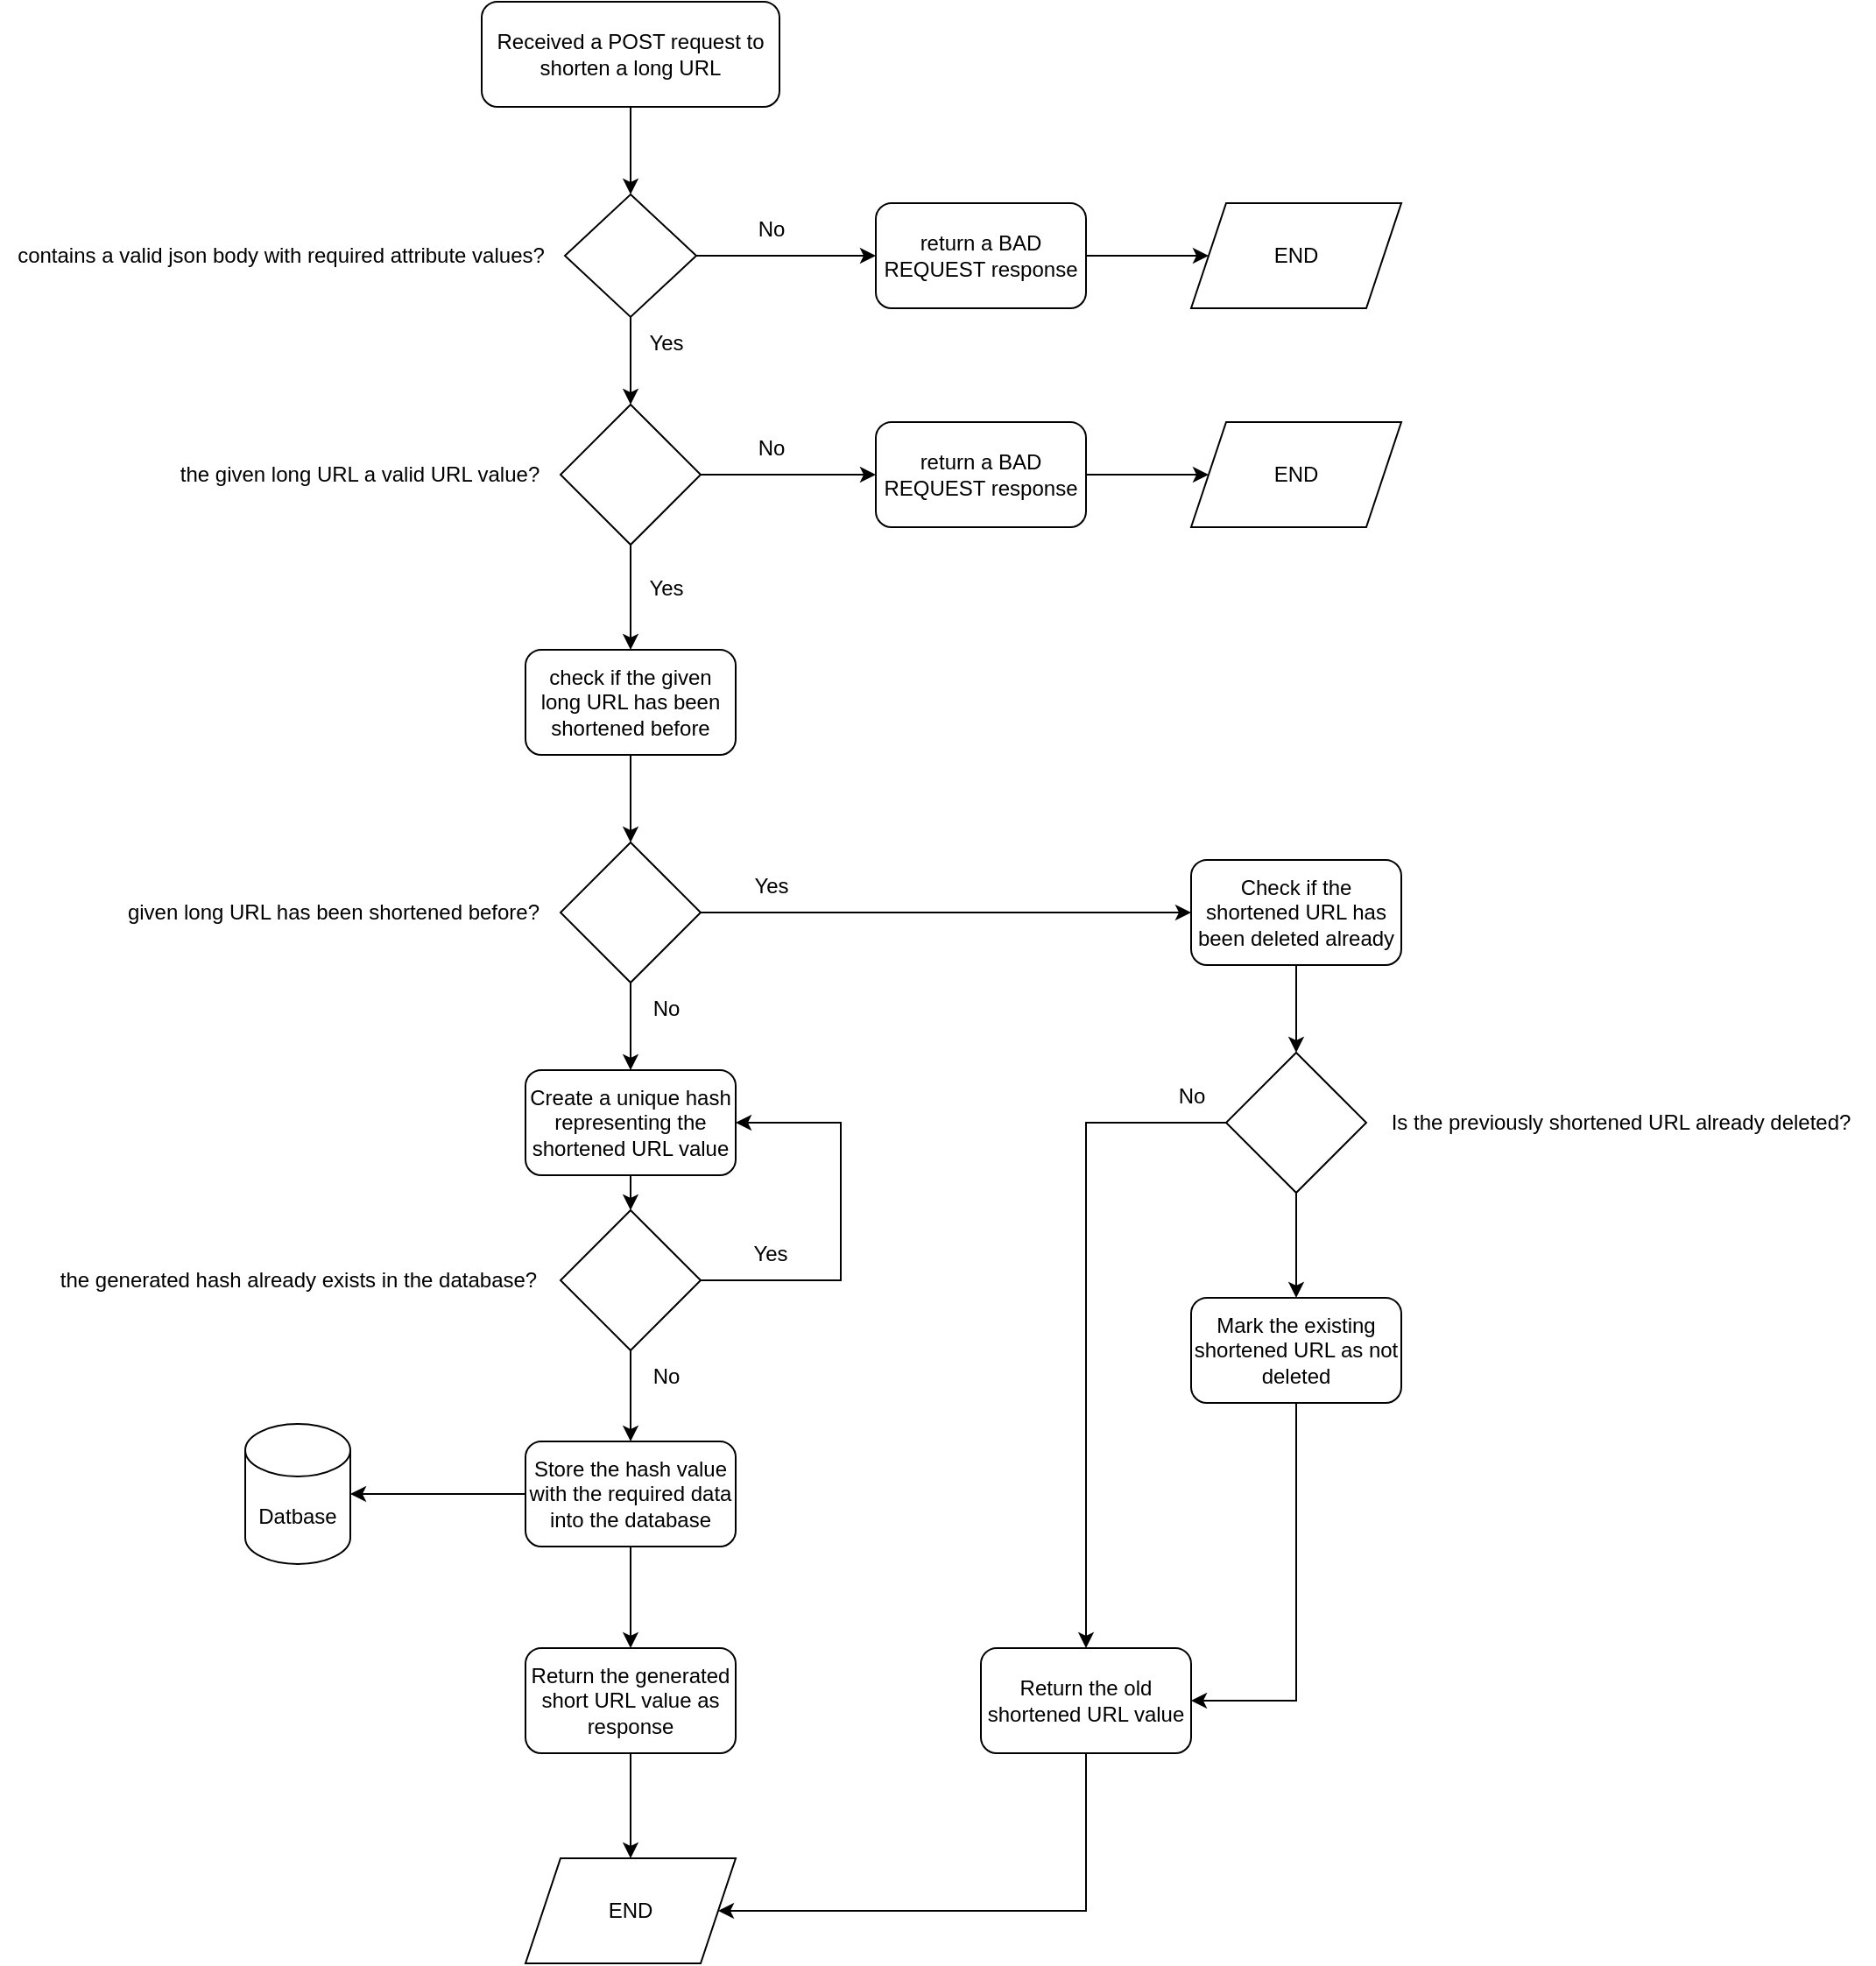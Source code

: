 <mxfile version="24.2.0" type="device">
  <diagram id="C5RBs43oDa-KdzZeNtuy" name="Shorten a Long URL">
    <mxGraphModel dx="954" dy="624" grid="1" gridSize="10" guides="1" tooltips="1" connect="1" arrows="1" fold="1" page="1" pageScale="1" pageWidth="827" pageHeight="1169" math="0" shadow="0">
      <root>
        <mxCell id="WIyWlLk6GJQsqaUBKTNV-0" />
        <mxCell id="WIyWlLk6GJQsqaUBKTNV-1" parent="WIyWlLk6GJQsqaUBKTNV-0" />
        <mxCell id="Q6O5rfnFJkBmu7KDqVBA-3" style="edgeStyle=orthogonalEdgeStyle;rounded=0;orthogonalLoop=1;jettySize=auto;html=1;exitX=0.5;exitY=1;exitDx=0;exitDy=0;entryX=0.5;entryY=0;entryDx=0;entryDy=0;" parent="WIyWlLk6GJQsqaUBKTNV-1" source="Q6O5rfnFJkBmu7KDqVBA-1" target="Q6O5rfnFJkBmu7KDqVBA-2" edge="1">
          <mxGeometry relative="1" as="geometry" />
        </mxCell>
        <mxCell id="Q6O5rfnFJkBmu7KDqVBA-1" value="Received a POST request to shorten a long URL" style="rounded=1;whiteSpace=wrap;html=1;" parent="WIyWlLk6GJQsqaUBKTNV-1" vertex="1">
          <mxGeometry x="275" y="40" width="170" height="60" as="geometry" />
        </mxCell>
        <mxCell id="Q6O5rfnFJkBmu7KDqVBA-7" style="edgeStyle=orthogonalEdgeStyle;rounded=0;orthogonalLoop=1;jettySize=auto;html=1;exitX=1;exitY=0.5;exitDx=0;exitDy=0;" parent="WIyWlLk6GJQsqaUBKTNV-1" source="Q6O5rfnFJkBmu7KDqVBA-2" target="Q6O5rfnFJkBmu7KDqVBA-6" edge="1">
          <mxGeometry relative="1" as="geometry" />
        </mxCell>
        <mxCell id="Q6O5rfnFJkBmu7KDqVBA-15" style="edgeStyle=orthogonalEdgeStyle;rounded=0;orthogonalLoop=1;jettySize=auto;html=1;exitX=0.5;exitY=1;exitDx=0;exitDy=0;entryX=0.5;entryY=0;entryDx=0;entryDy=0;" parent="WIyWlLk6GJQsqaUBKTNV-1" source="Q6O5rfnFJkBmu7KDqVBA-2" target="Q6O5rfnFJkBmu7KDqVBA-14" edge="1">
          <mxGeometry relative="1" as="geometry" />
        </mxCell>
        <mxCell id="Q6O5rfnFJkBmu7KDqVBA-2" value="" style="rhombus;whiteSpace=wrap;html=1;" parent="WIyWlLk6GJQsqaUBKTNV-1" vertex="1">
          <mxGeometry x="322.5" y="150" width="75" height="70" as="geometry" />
        </mxCell>
        <mxCell id="Q6O5rfnFJkBmu7KDqVBA-5" value="contains a valid json body with required attribute values?" style="text;html=1;align=center;verticalAlign=middle;resizable=0;points=[];autosize=1;strokeColor=none;fillColor=none;" parent="WIyWlLk6GJQsqaUBKTNV-1" vertex="1">
          <mxGeometry y="170" width="320" height="30" as="geometry" />
        </mxCell>
        <mxCell id="Q6O5rfnFJkBmu7KDqVBA-10" style="edgeStyle=orthogonalEdgeStyle;rounded=0;orthogonalLoop=1;jettySize=auto;html=1;exitX=1;exitY=0.5;exitDx=0;exitDy=0;" parent="WIyWlLk6GJQsqaUBKTNV-1" source="Q6O5rfnFJkBmu7KDqVBA-6" target="Q6O5rfnFJkBmu7KDqVBA-9" edge="1">
          <mxGeometry relative="1" as="geometry" />
        </mxCell>
        <mxCell id="Q6O5rfnFJkBmu7KDqVBA-6" value="return a BAD REQUEST response" style="rounded=1;whiteSpace=wrap;html=1;" parent="WIyWlLk6GJQsqaUBKTNV-1" vertex="1">
          <mxGeometry x="500" y="155" width="120" height="60" as="geometry" />
        </mxCell>
        <mxCell id="Q6O5rfnFJkBmu7KDqVBA-8" value="No" style="text;html=1;align=center;verticalAlign=middle;resizable=0;points=[];autosize=1;strokeColor=none;fillColor=none;" parent="WIyWlLk6GJQsqaUBKTNV-1" vertex="1">
          <mxGeometry x="420" y="155" width="40" height="30" as="geometry" />
        </mxCell>
        <mxCell id="Q6O5rfnFJkBmu7KDqVBA-9" value="END" style="shape=parallelogram;perimeter=parallelogramPerimeter;whiteSpace=wrap;html=1;fixedSize=1;" parent="WIyWlLk6GJQsqaUBKTNV-1" vertex="1">
          <mxGeometry x="680" y="155" width="120" height="60" as="geometry" />
        </mxCell>
        <mxCell id="Q6O5rfnFJkBmu7KDqVBA-13" value="Yes" style="text;html=1;align=center;verticalAlign=middle;resizable=0;points=[];autosize=1;strokeColor=none;fillColor=none;" parent="WIyWlLk6GJQsqaUBKTNV-1" vertex="1">
          <mxGeometry x="360" y="220" width="40" height="30" as="geometry" />
        </mxCell>
        <mxCell id="Q6O5rfnFJkBmu7KDqVBA-21" style="edgeStyle=orthogonalEdgeStyle;rounded=0;orthogonalLoop=1;jettySize=auto;html=1;exitX=1;exitY=0.5;exitDx=0;exitDy=0;entryX=0;entryY=0.5;entryDx=0;entryDy=0;" parent="WIyWlLk6GJQsqaUBKTNV-1" source="Q6O5rfnFJkBmu7KDqVBA-14" target="Q6O5rfnFJkBmu7KDqVBA-18" edge="1">
          <mxGeometry relative="1" as="geometry" />
        </mxCell>
        <mxCell id="Q6O5rfnFJkBmu7KDqVBA-23" style="edgeStyle=orthogonalEdgeStyle;rounded=0;orthogonalLoop=1;jettySize=auto;html=1;exitX=0.5;exitY=1;exitDx=0;exitDy=0;entryX=0.5;entryY=0;entryDx=0;entryDy=0;" parent="WIyWlLk6GJQsqaUBKTNV-1" source="Q6O5rfnFJkBmu7KDqVBA-14" target="Q6O5rfnFJkBmu7KDqVBA-22" edge="1">
          <mxGeometry relative="1" as="geometry" />
        </mxCell>
        <mxCell id="Q6O5rfnFJkBmu7KDqVBA-14" value="" style="rhombus;whiteSpace=wrap;html=1;" parent="WIyWlLk6GJQsqaUBKTNV-1" vertex="1">
          <mxGeometry x="320" y="270" width="80" height="80" as="geometry" />
        </mxCell>
        <mxCell id="Q6O5rfnFJkBmu7KDqVBA-16" value="&lt;div&gt;the given long URL a valid URL value?&lt;br&gt;&lt;/div&gt;" style="text;html=1;align=center;verticalAlign=middle;resizable=0;points=[];autosize=1;strokeColor=none;fillColor=none;" parent="WIyWlLk6GJQsqaUBKTNV-1" vertex="1">
          <mxGeometry x="90" y="295" width="230" height="30" as="geometry" />
        </mxCell>
        <mxCell id="Q6O5rfnFJkBmu7KDqVBA-17" style="edgeStyle=orthogonalEdgeStyle;rounded=0;orthogonalLoop=1;jettySize=auto;html=1;exitX=1;exitY=0.5;exitDx=0;exitDy=0;" parent="WIyWlLk6GJQsqaUBKTNV-1" source="Q6O5rfnFJkBmu7KDqVBA-18" target="Q6O5rfnFJkBmu7KDqVBA-20" edge="1">
          <mxGeometry relative="1" as="geometry" />
        </mxCell>
        <mxCell id="Q6O5rfnFJkBmu7KDqVBA-18" value="return a BAD REQUEST response" style="rounded=1;whiteSpace=wrap;html=1;" parent="WIyWlLk6GJQsqaUBKTNV-1" vertex="1">
          <mxGeometry x="500" y="280" width="120" height="60" as="geometry" />
        </mxCell>
        <mxCell id="Q6O5rfnFJkBmu7KDqVBA-19" value="No" style="text;html=1;align=center;verticalAlign=middle;resizable=0;points=[];autosize=1;strokeColor=none;fillColor=none;" parent="WIyWlLk6GJQsqaUBKTNV-1" vertex="1">
          <mxGeometry x="420" y="280" width="40" height="30" as="geometry" />
        </mxCell>
        <mxCell id="Q6O5rfnFJkBmu7KDqVBA-20" value="END" style="shape=parallelogram;perimeter=parallelogramPerimeter;whiteSpace=wrap;html=1;fixedSize=1;" parent="WIyWlLk6GJQsqaUBKTNV-1" vertex="1">
          <mxGeometry x="680" y="280" width="120" height="60" as="geometry" />
        </mxCell>
        <mxCell id="Q6O5rfnFJkBmu7KDqVBA-26" style="edgeStyle=orthogonalEdgeStyle;rounded=0;orthogonalLoop=1;jettySize=auto;html=1;exitX=0.5;exitY=1;exitDx=0;exitDy=0;entryX=0.5;entryY=0;entryDx=0;entryDy=0;" parent="WIyWlLk6GJQsqaUBKTNV-1" source="Q6O5rfnFJkBmu7KDqVBA-22" target="Q6O5rfnFJkBmu7KDqVBA-25" edge="1">
          <mxGeometry relative="1" as="geometry" />
        </mxCell>
        <mxCell id="Q6O5rfnFJkBmu7KDqVBA-22" value="check if the given long URL has been shortened before" style="rounded=1;whiteSpace=wrap;html=1;" parent="WIyWlLk6GJQsqaUBKTNV-1" vertex="1">
          <mxGeometry x="300" y="410" width="120" height="60" as="geometry" />
        </mxCell>
        <mxCell id="Q6O5rfnFJkBmu7KDqVBA-24" value="Yes" style="text;html=1;align=center;verticalAlign=middle;resizable=0;points=[];autosize=1;strokeColor=none;fillColor=none;" parent="WIyWlLk6GJQsqaUBKTNV-1" vertex="1">
          <mxGeometry x="360" y="360" width="40" height="30" as="geometry" />
        </mxCell>
        <mxCell id="Q6O5rfnFJkBmu7KDqVBA-29" style="edgeStyle=orthogonalEdgeStyle;rounded=0;orthogonalLoop=1;jettySize=auto;html=1;exitX=1;exitY=0.5;exitDx=0;exitDy=0;entryX=0;entryY=0.5;entryDx=0;entryDy=0;" parent="WIyWlLk6GJQsqaUBKTNV-1" source="Q6O5rfnFJkBmu7KDqVBA-25" target="Q6O5rfnFJkBmu7KDqVBA-28" edge="1">
          <mxGeometry relative="1" as="geometry" />
        </mxCell>
        <mxCell id="Q6O5rfnFJkBmu7KDqVBA-25" value="" style="rhombus;whiteSpace=wrap;html=1;" parent="WIyWlLk6GJQsqaUBKTNV-1" vertex="1">
          <mxGeometry x="320" y="520" width="80" height="80" as="geometry" />
        </mxCell>
        <mxCell id="Q6O5rfnFJkBmu7KDqVBA-27" value="given long URL has been shortened before?" style="text;html=1;align=center;verticalAlign=middle;resizable=0;points=[];autosize=1;strokeColor=none;fillColor=none;" parent="WIyWlLk6GJQsqaUBKTNV-1" vertex="1">
          <mxGeometry x="60" y="545" width="260" height="30" as="geometry" />
        </mxCell>
        <mxCell id="fQlfwF1KbmRbe0KG1hTd-10" style="edgeStyle=orthogonalEdgeStyle;rounded=0;orthogonalLoop=1;jettySize=auto;html=1;exitX=0.5;exitY=1;exitDx=0;exitDy=0;entryX=0.5;entryY=0;entryDx=0;entryDy=0;" edge="1" parent="WIyWlLk6GJQsqaUBKTNV-1" source="Q6O5rfnFJkBmu7KDqVBA-28" target="fQlfwF1KbmRbe0KG1hTd-1">
          <mxGeometry relative="1" as="geometry" />
        </mxCell>
        <mxCell id="Q6O5rfnFJkBmu7KDqVBA-28" value="Check if the shortened URL has been deleted already" style="rounded=1;whiteSpace=wrap;html=1;" parent="WIyWlLk6GJQsqaUBKTNV-1" vertex="1">
          <mxGeometry x="680" y="530" width="120" height="60" as="geometry" />
        </mxCell>
        <mxCell id="Q6O5rfnFJkBmu7KDqVBA-30" value="Yes" style="text;html=1;align=center;verticalAlign=middle;resizable=0;points=[];autosize=1;strokeColor=none;fillColor=none;" parent="WIyWlLk6GJQsqaUBKTNV-1" vertex="1">
          <mxGeometry x="420" y="530" width="40" height="30" as="geometry" />
        </mxCell>
        <mxCell id="Q6O5rfnFJkBmu7KDqVBA-38" style="edgeStyle=orthogonalEdgeStyle;rounded=0;orthogonalLoop=1;jettySize=auto;html=1;exitX=0.5;exitY=1;exitDx=0;exitDy=0;entryX=0.5;entryY=0;entryDx=0;entryDy=0;" parent="WIyWlLk6GJQsqaUBKTNV-1" source="Q6O5rfnFJkBmu7KDqVBA-33" target="Q6O5rfnFJkBmu7KDqVBA-37" edge="1">
          <mxGeometry relative="1" as="geometry" />
        </mxCell>
        <mxCell id="Q6O5rfnFJkBmu7KDqVBA-33" value="Create a unique hash representing the shortened URL value" style="rounded=1;whiteSpace=wrap;html=1;" parent="WIyWlLk6GJQsqaUBKTNV-1" vertex="1">
          <mxGeometry x="300" y="650" width="120" height="60" as="geometry" />
        </mxCell>
        <mxCell id="Q6O5rfnFJkBmu7KDqVBA-34" style="edgeStyle=orthogonalEdgeStyle;rounded=0;orthogonalLoop=1;jettySize=auto;html=1;exitX=0.5;exitY=1;exitDx=0;exitDy=0;entryX=0.5;entryY=0;entryDx=0;entryDy=0;" parent="WIyWlLk6GJQsqaUBKTNV-1" source="Q6O5rfnFJkBmu7KDqVBA-25" target="Q6O5rfnFJkBmu7KDqVBA-33" edge="1">
          <mxGeometry relative="1" as="geometry" />
        </mxCell>
        <mxCell id="Q6O5rfnFJkBmu7KDqVBA-35" value="No" style="text;html=1;align=center;verticalAlign=middle;resizable=0;points=[];autosize=1;strokeColor=none;fillColor=none;" parent="WIyWlLk6GJQsqaUBKTNV-1" vertex="1">
          <mxGeometry x="360" y="600" width="40" height="30" as="geometry" />
        </mxCell>
        <mxCell id="Q6O5rfnFJkBmu7KDqVBA-40" style="edgeStyle=orthogonalEdgeStyle;rounded=0;orthogonalLoop=1;jettySize=auto;html=1;exitX=1;exitY=0.5;exitDx=0;exitDy=0;entryX=1;entryY=0.5;entryDx=0;entryDy=0;" parent="WIyWlLk6GJQsqaUBKTNV-1" source="Q6O5rfnFJkBmu7KDqVBA-37" target="Q6O5rfnFJkBmu7KDqVBA-33" edge="1">
          <mxGeometry relative="1" as="geometry">
            <Array as="points">
              <mxPoint x="480" y="770" />
              <mxPoint x="480" y="680" />
            </Array>
          </mxGeometry>
        </mxCell>
        <mxCell id="Q6O5rfnFJkBmu7KDqVBA-43" style="edgeStyle=orthogonalEdgeStyle;rounded=0;orthogonalLoop=1;jettySize=auto;html=1;exitX=0.5;exitY=1;exitDx=0;exitDy=0;entryX=0.5;entryY=0;entryDx=0;entryDy=0;" parent="WIyWlLk6GJQsqaUBKTNV-1" source="Q6O5rfnFJkBmu7KDqVBA-37" target="Q6O5rfnFJkBmu7KDqVBA-42" edge="1">
          <mxGeometry relative="1" as="geometry" />
        </mxCell>
        <mxCell id="Q6O5rfnFJkBmu7KDqVBA-37" value="" style="rhombus;whiteSpace=wrap;html=1;" parent="WIyWlLk6GJQsqaUBKTNV-1" vertex="1">
          <mxGeometry x="320" y="730" width="80" height="80" as="geometry" />
        </mxCell>
        <mxCell id="Q6O5rfnFJkBmu7KDqVBA-39" value="the generated hash already exists in the database?" style="text;html=1;align=center;verticalAlign=middle;resizable=0;points=[];autosize=1;strokeColor=none;fillColor=none;" parent="WIyWlLk6GJQsqaUBKTNV-1" vertex="1">
          <mxGeometry x="20" y="755" width="300" height="30" as="geometry" />
        </mxCell>
        <mxCell id="Q6O5rfnFJkBmu7KDqVBA-41" value="Yes" style="text;html=1;align=center;verticalAlign=middle;whiteSpace=wrap;rounded=0;" parent="WIyWlLk6GJQsqaUBKTNV-1" vertex="1">
          <mxGeometry x="410" y="740" width="60" height="30" as="geometry" />
        </mxCell>
        <mxCell id="Q6O5rfnFJkBmu7KDqVBA-48" style="edgeStyle=orthogonalEdgeStyle;rounded=0;orthogonalLoop=1;jettySize=auto;html=1;exitX=0.5;exitY=1;exitDx=0;exitDy=0;" parent="WIyWlLk6GJQsqaUBKTNV-1" source="Q6O5rfnFJkBmu7KDqVBA-42" target="Q6O5rfnFJkBmu7KDqVBA-47" edge="1">
          <mxGeometry relative="1" as="geometry" />
        </mxCell>
        <mxCell id="Q6O5rfnFJkBmu7KDqVBA-42" value="Store the hash value with the required data into the database" style="rounded=1;whiteSpace=wrap;html=1;" parent="WIyWlLk6GJQsqaUBKTNV-1" vertex="1">
          <mxGeometry x="300" y="862" width="120" height="60" as="geometry" />
        </mxCell>
        <mxCell id="Q6O5rfnFJkBmu7KDqVBA-44" value="No" style="text;html=1;align=center;verticalAlign=middle;resizable=0;points=[];autosize=1;strokeColor=none;fillColor=none;" parent="WIyWlLk6GJQsqaUBKTNV-1" vertex="1">
          <mxGeometry x="360" y="810" width="40" height="30" as="geometry" />
        </mxCell>
        <mxCell id="Q6O5rfnFJkBmu7KDqVBA-45" value="Datbase" style="shape=cylinder3;whiteSpace=wrap;html=1;boundedLbl=1;backgroundOutline=1;size=15;" parent="WIyWlLk6GJQsqaUBKTNV-1" vertex="1">
          <mxGeometry x="140" y="852" width="60" height="80" as="geometry" />
        </mxCell>
        <mxCell id="Q6O5rfnFJkBmu7KDqVBA-50" style="edgeStyle=orthogonalEdgeStyle;rounded=0;orthogonalLoop=1;jettySize=auto;html=1;exitX=0.5;exitY=1;exitDx=0;exitDy=0;" parent="WIyWlLk6GJQsqaUBKTNV-1" source="Q6O5rfnFJkBmu7KDqVBA-47" target="Q6O5rfnFJkBmu7KDqVBA-49" edge="1">
          <mxGeometry relative="1" as="geometry" />
        </mxCell>
        <mxCell id="Q6O5rfnFJkBmu7KDqVBA-47" value="Return the generated short URL value as response" style="rounded=1;whiteSpace=wrap;html=1;" parent="WIyWlLk6GJQsqaUBKTNV-1" vertex="1">
          <mxGeometry x="300" y="980" width="120" height="60" as="geometry" />
        </mxCell>
        <mxCell id="Q6O5rfnFJkBmu7KDqVBA-49" value="END" style="shape=parallelogram;perimeter=parallelogramPerimeter;whiteSpace=wrap;html=1;fixedSize=1;" parent="WIyWlLk6GJQsqaUBKTNV-1" vertex="1">
          <mxGeometry x="300" y="1100" width="120" height="60" as="geometry" />
        </mxCell>
        <mxCell id="fQlfwF1KbmRbe0KG1hTd-12" style="edgeStyle=orthogonalEdgeStyle;rounded=0;orthogonalLoop=1;jettySize=auto;html=1;exitX=0.5;exitY=1;exitDx=0;exitDy=0;entryX=1;entryY=0.5;entryDx=0;entryDy=0;" edge="1" parent="WIyWlLk6GJQsqaUBKTNV-1" source="fQlfwF1KbmRbe0KG1hTd-0" target="Q6O5rfnFJkBmu7KDqVBA-49">
          <mxGeometry relative="1" as="geometry">
            <Array as="points">
              <mxPoint x="620" y="1130" />
            </Array>
          </mxGeometry>
        </mxCell>
        <mxCell id="fQlfwF1KbmRbe0KG1hTd-0" value="Return the old shortened URL value" style="rounded=1;whiteSpace=wrap;html=1;" vertex="1" parent="WIyWlLk6GJQsqaUBKTNV-1">
          <mxGeometry x="560" y="980" width="120" height="60" as="geometry" />
        </mxCell>
        <mxCell id="fQlfwF1KbmRbe0KG1hTd-9" style="edgeStyle=orthogonalEdgeStyle;rounded=0;orthogonalLoop=1;jettySize=auto;html=1;exitX=0;exitY=0.5;exitDx=0;exitDy=0;entryX=0.5;entryY=0;entryDx=0;entryDy=0;" edge="1" parent="WIyWlLk6GJQsqaUBKTNV-1" source="fQlfwF1KbmRbe0KG1hTd-1" target="fQlfwF1KbmRbe0KG1hTd-0">
          <mxGeometry relative="1" as="geometry" />
        </mxCell>
        <mxCell id="fQlfwF1KbmRbe0KG1hTd-14" style="edgeStyle=orthogonalEdgeStyle;rounded=0;orthogonalLoop=1;jettySize=auto;html=1;exitX=0.5;exitY=1;exitDx=0;exitDy=0;entryX=0.5;entryY=0;entryDx=0;entryDy=0;" edge="1" parent="WIyWlLk6GJQsqaUBKTNV-1" source="fQlfwF1KbmRbe0KG1hTd-1" target="fQlfwF1KbmRbe0KG1hTd-13">
          <mxGeometry relative="1" as="geometry" />
        </mxCell>
        <mxCell id="fQlfwF1KbmRbe0KG1hTd-1" value="" style="rhombus;whiteSpace=wrap;html=1;" vertex="1" parent="WIyWlLk6GJQsqaUBKTNV-1">
          <mxGeometry x="700" y="640" width="80" height="80" as="geometry" />
        </mxCell>
        <mxCell id="fQlfwF1KbmRbe0KG1hTd-3" value="Is the previously shortened URL already deleted?" style="text;html=1;align=center;verticalAlign=middle;resizable=0;points=[];autosize=1;strokeColor=none;fillColor=none;" vertex="1" parent="WIyWlLk6GJQsqaUBKTNV-1">
          <mxGeometry x="780" y="665" width="290" height="30" as="geometry" />
        </mxCell>
        <mxCell id="fQlfwF1KbmRbe0KG1hTd-6" style="edgeStyle=orthogonalEdgeStyle;rounded=0;orthogonalLoop=1;jettySize=auto;html=1;exitX=0;exitY=0.5;exitDx=0;exitDy=0;entryX=1;entryY=0.5;entryDx=0;entryDy=0;entryPerimeter=0;" edge="1" parent="WIyWlLk6GJQsqaUBKTNV-1" source="Q6O5rfnFJkBmu7KDqVBA-42" target="Q6O5rfnFJkBmu7KDqVBA-45">
          <mxGeometry relative="1" as="geometry" />
        </mxCell>
        <mxCell id="fQlfwF1KbmRbe0KG1hTd-11" value="No" style="text;html=1;align=center;verticalAlign=middle;resizable=0;points=[];autosize=1;strokeColor=none;fillColor=none;" vertex="1" parent="WIyWlLk6GJQsqaUBKTNV-1">
          <mxGeometry x="660" y="650" width="40" height="30" as="geometry" />
        </mxCell>
        <mxCell id="fQlfwF1KbmRbe0KG1hTd-15" style="edgeStyle=orthogonalEdgeStyle;rounded=0;orthogonalLoop=1;jettySize=auto;html=1;exitX=0.5;exitY=1;exitDx=0;exitDy=0;entryX=1;entryY=0.5;entryDx=0;entryDy=0;" edge="1" parent="WIyWlLk6GJQsqaUBKTNV-1" source="fQlfwF1KbmRbe0KG1hTd-13" target="fQlfwF1KbmRbe0KG1hTd-0">
          <mxGeometry relative="1" as="geometry" />
        </mxCell>
        <mxCell id="fQlfwF1KbmRbe0KG1hTd-13" value="Mark the existing shortened URL as not deleted" style="rounded=1;whiteSpace=wrap;html=1;" vertex="1" parent="WIyWlLk6GJQsqaUBKTNV-1">
          <mxGeometry x="680" y="780" width="120" height="60" as="geometry" />
        </mxCell>
      </root>
    </mxGraphModel>
  </diagram>
</mxfile>
